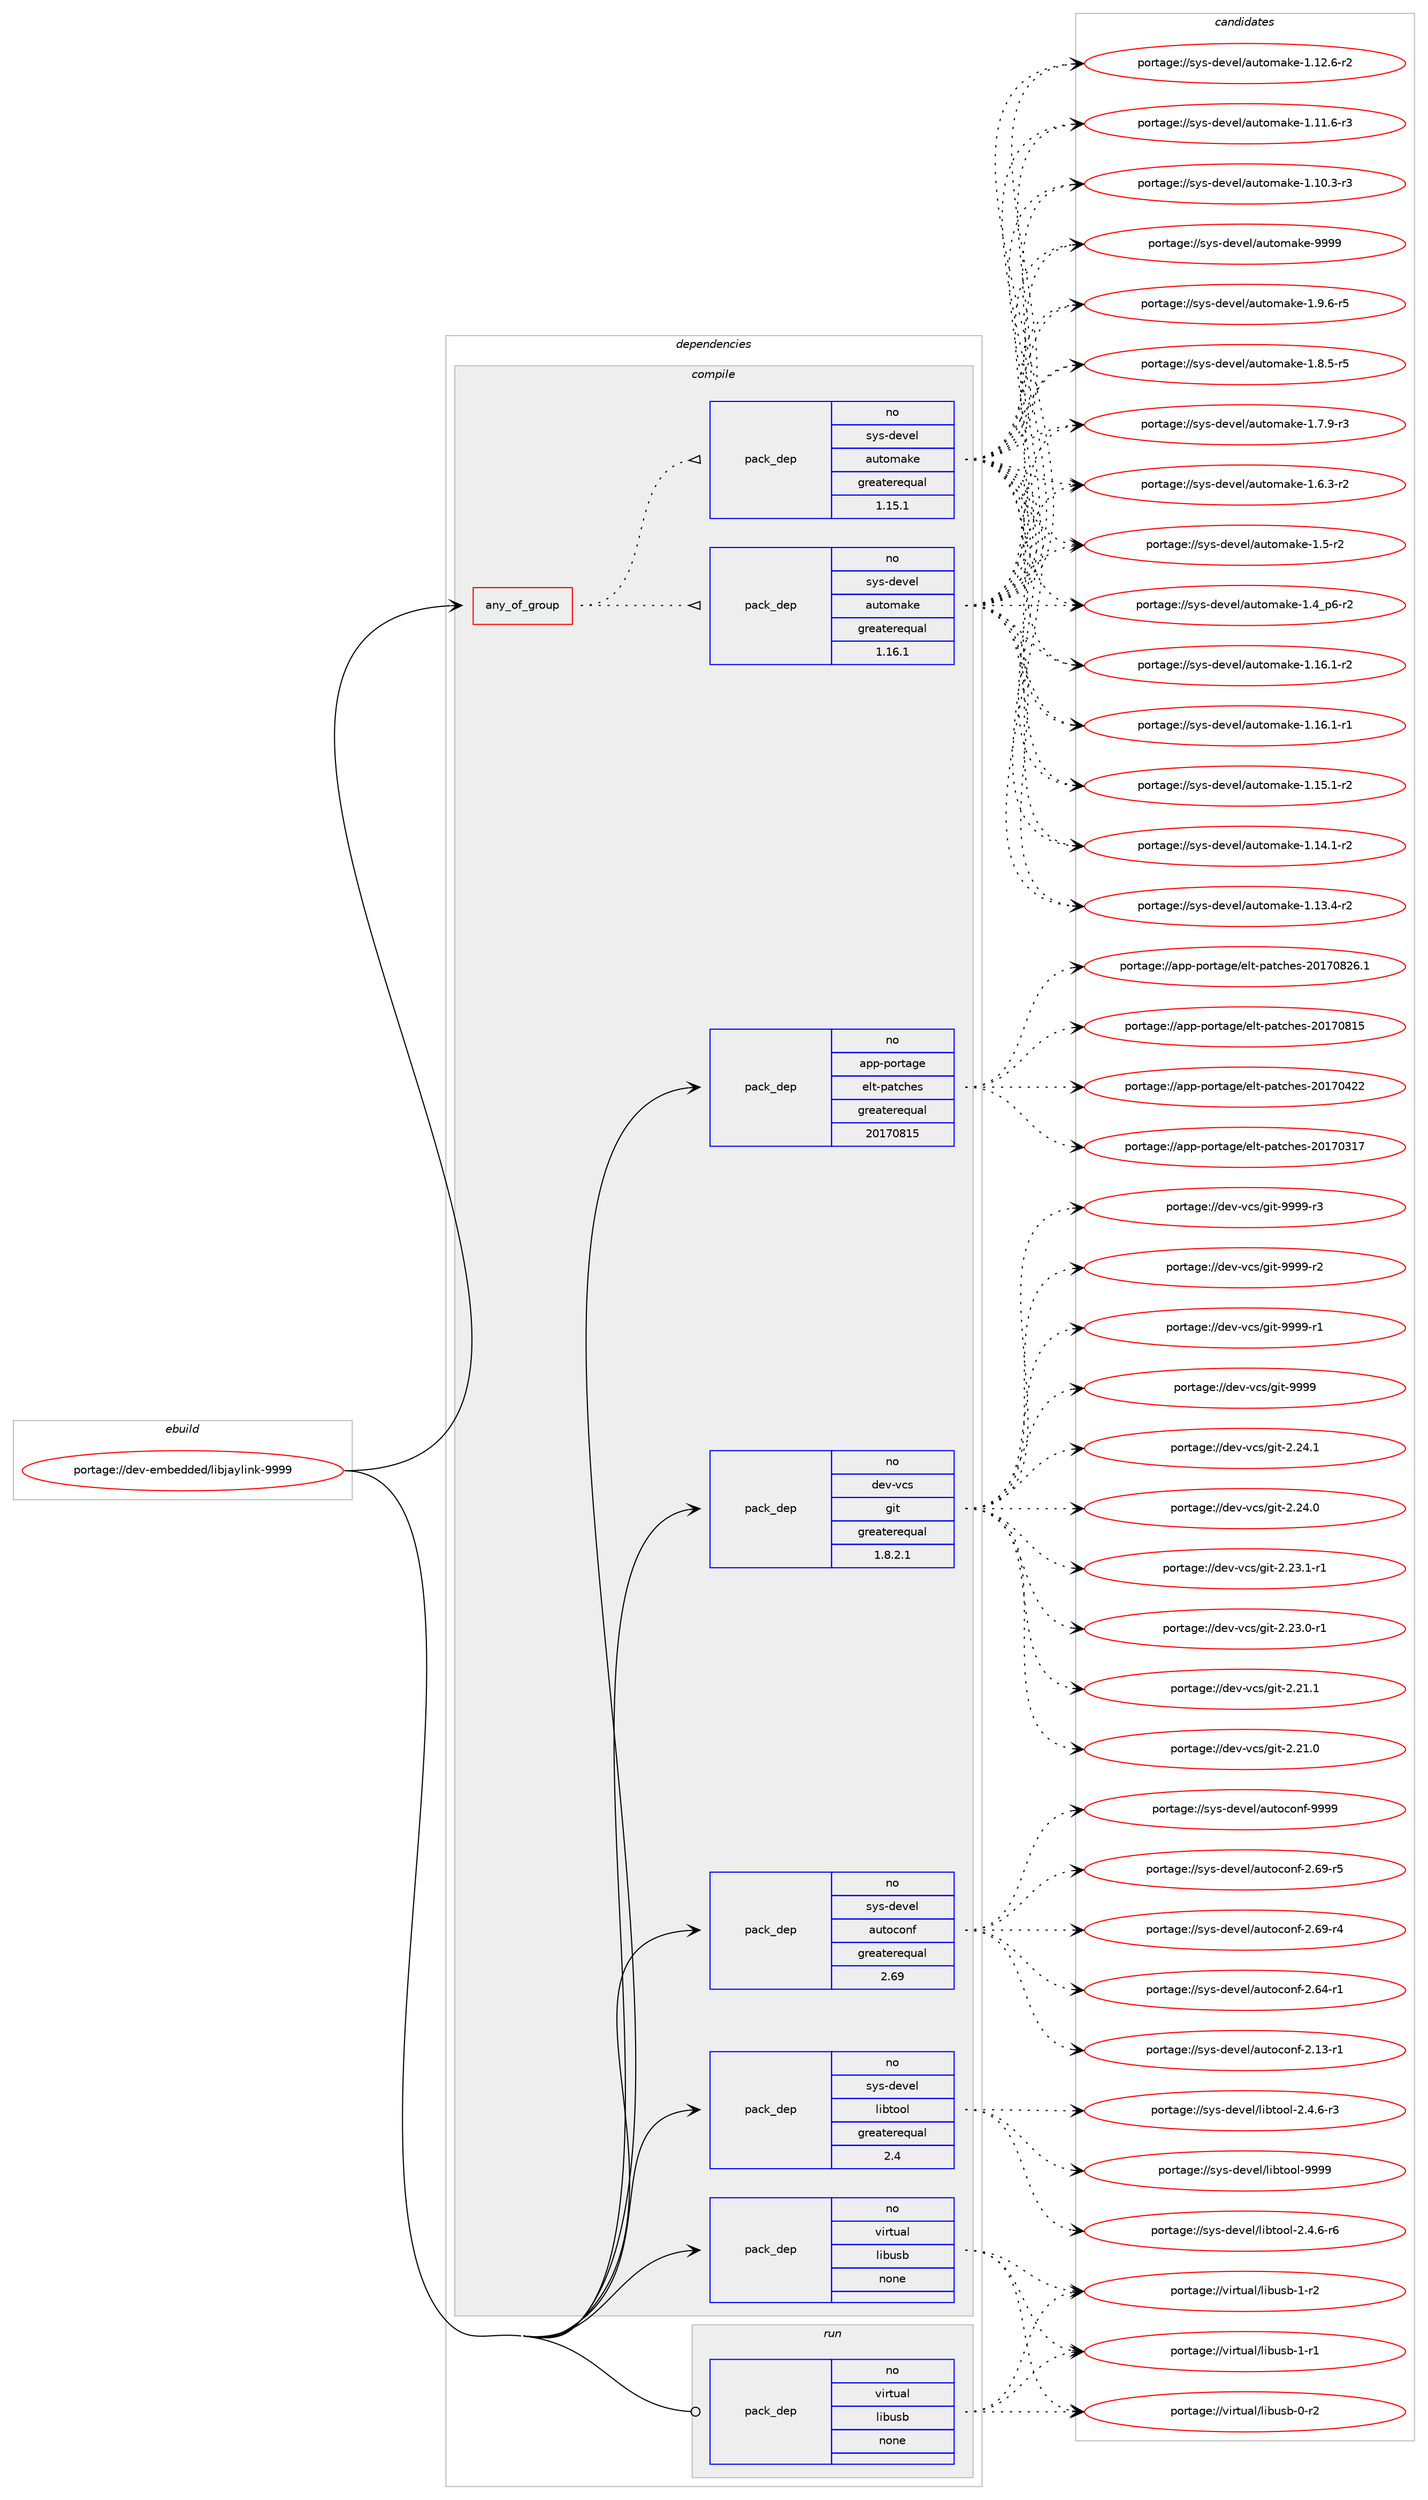 digraph prolog {

# *************
# Graph options
# *************

newrank=true;
concentrate=true;
compound=true;
graph [rankdir=LR,fontname=Helvetica,fontsize=10,ranksep=1.5];#, ranksep=2.5, nodesep=0.2];
edge  [arrowhead=vee];
node  [fontname=Helvetica,fontsize=10];

# **********
# The ebuild
# **********

subgraph cluster_leftcol {
color=gray;
label=<<i>ebuild</i>>;
id [label="portage://dev-embedded/libjaylink-9999", color=red, width=4, href="../dev-embedded/libjaylink-9999.svg"];
}

# ****************
# The dependencies
# ****************

subgraph cluster_midcol {
color=gray;
label=<<i>dependencies</i>>;
subgraph cluster_compile {
fillcolor="#eeeeee";
style=filled;
label=<<i>compile</i>>;
subgraph any6913 {
dependency575634 [label=<<TABLE BORDER="0" CELLBORDER="1" CELLSPACING="0" CELLPADDING="4"><TR><TD CELLPADDING="10">any_of_group</TD></TR></TABLE>>, shape=none, color=red];subgraph pack432801 {
dependency575635 [label=<<TABLE BORDER="0" CELLBORDER="1" CELLSPACING="0" CELLPADDING="4" WIDTH="220"><TR><TD ROWSPAN="6" CELLPADDING="30">pack_dep</TD></TR><TR><TD WIDTH="110">no</TD></TR><TR><TD>sys-devel</TD></TR><TR><TD>automake</TD></TR><TR><TD>greaterequal</TD></TR><TR><TD>1.16.1</TD></TR></TABLE>>, shape=none, color=blue];
}
dependency575634:e -> dependency575635:w [weight=20,style="dotted",arrowhead="oinv"];
subgraph pack432802 {
dependency575636 [label=<<TABLE BORDER="0" CELLBORDER="1" CELLSPACING="0" CELLPADDING="4" WIDTH="220"><TR><TD ROWSPAN="6" CELLPADDING="30">pack_dep</TD></TR><TR><TD WIDTH="110">no</TD></TR><TR><TD>sys-devel</TD></TR><TR><TD>automake</TD></TR><TR><TD>greaterequal</TD></TR><TR><TD>1.15.1</TD></TR></TABLE>>, shape=none, color=blue];
}
dependency575634:e -> dependency575636:w [weight=20,style="dotted",arrowhead="oinv"];
}
id:e -> dependency575634:w [weight=20,style="solid",arrowhead="vee"];
subgraph pack432803 {
dependency575637 [label=<<TABLE BORDER="0" CELLBORDER="1" CELLSPACING="0" CELLPADDING="4" WIDTH="220"><TR><TD ROWSPAN="6" CELLPADDING="30">pack_dep</TD></TR><TR><TD WIDTH="110">no</TD></TR><TR><TD>app-portage</TD></TR><TR><TD>elt-patches</TD></TR><TR><TD>greaterequal</TD></TR><TR><TD>20170815</TD></TR></TABLE>>, shape=none, color=blue];
}
id:e -> dependency575637:w [weight=20,style="solid",arrowhead="vee"];
subgraph pack432804 {
dependency575638 [label=<<TABLE BORDER="0" CELLBORDER="1" CELLSPACING="0" CELLPADDING="4" WIDTH="220"><TR><TD ROWSPAN="6" CELLPADDING="30">pack_dep</TD></TR><TR><TD WIDTH="110">no</TD></TR><TR><TD>dev-vcs</TD></TR><TR><TD>git</TD></TR><TR><TD>greaterequal</TD></TR><TR><TD>1.8.2.1</TD></TR></TABLE>>, shape=none, color=blue];
}
id:e -> dependency575638:w [weight=20,style="solid",arrowhead="vee"];
subgraph pack432805 {
dependency575639 [label=<<TABLE BORDER="0" CELLBORDER="1" CELLSPACING="0" CELLPADDING="4" WIDTH="220"><TR><TD ROWSPAN="6" CELLPADDING="30">pack_dep</TD></TR><TR><TD WIDTH="110">no</TD></TR><TR><TD>sys-devel</TD></TR><TR><TD>autoconf</TD></TR><TR><TD>greaterequal</TD></TR><TR><TD>2.69</TD></TR></TABLE>>, shape=none, color=blue];
}
id:e -> dependency575639:w [weight=20,style="solid",arrowhead="vee"];
subgraph pack432806 {
dependency575640 [label=<<TABLE BORDER="0" CELLBORDER="1" CELLSPACING="0" CELLPADDING="4" WIDTH="220"><TR><TD ROWSPAN="6" CELLPADDING="30">pack_dep</TD></TR><TR><TD WIDTH="110">no</TD></TR><TR><TD>sys-devel</TD></TR><TR><TD>libtool</TD></TR><TR><TD>greaterequal</TD></TR><TR><TD>2.4</TD></TR></TABLE>>, shape=none, color=blue];
}
id:e -> dependency575640:w [weight=20,style="solid",arrowhead="vee"];
subgraph pack432807 {
dependency575641 [label=<<TABLE BORDER="0" CELLBORDER="1" CELLSPACING="0" CELLPADDING="4" WIDTH="220"><TR><TD ROWSPAN="6" CELLPADDING="30">pack_dep</TD></TR><TR><TD WIDTH="110">no</TD></TR><TR><TD>virtual</TD></TR><TR><TD>libusb</TD></TR><TR><TD>none</TD></TR><TR><TD></TD></TR></TABLE>>, shape=none, color=blue];
}
id:e -> dependency575641:w [weight=20,style="solid",arrowhead="vee"];
}
subgraph cluster_compileandrun {
fillcolor="#eeeeee";
style=filled;
label=<<i>compile and run</i>>;
}
subgraph cluster_run {
fillcolor="#eeeeee";
style=filled;
label=<<i>run</i>>;
subgraph pack432808 {
dependency575642 [label=<<TABLE BORDER="0" CELLBORDER="1" CELLSPACING="0" CELLPADDING="4" WIDTH="220"><TR><TD ROWSPAN="6" CELLPADDING="30">pack_dep</TD></TR><TR><TD WIDTH="110">no</TD></TR><TR><TD>virtual</TD></TR><TR><TD>libusb</TD></TR><TR><TD>none</TD></TR><TR><TD></TD></TR></TABLE>>, shape=none, color=blue];
}
id:e -> dependency575642:w [weight=20,style="solid",arrowhead="odot"];
}
}

# **************
# The candidates
# **************

subgraph cluster_choices {
rank=same;
color=gray;
label=<<i>candidates</i>>;

subgraph choice432801 {
color=black;
nodesep=1;
choice115121115451001011181011084797117116111109971071014557575757 [label="portage://sys-devel/automake-9999", color=red, width=4,href="../sys-devel/automake-9999.svg"];
choice115121115451001011181011084797117116111109971071014549465746544511453 [label="portage://sys-devel/automake-1.9.6-r5", color=red, width=4,href="../sys-devel/automake-1.9.6-r5.svg"];
choice115121115451001011181011084797117116111109971071014549465646534511453 [label="portage://sys-devel/automake-1.8.5-r5", color=red, width=4,href="../sys-devel/automake-1.8.5-r5.svg"];
choice115121115451001011181011084797117116111109971071014549465546574511451 [label="portage://sys-devel/automake-1.7.9-r3", color=red, width=4,href="../sys-devel/automake-1.7.9-r3.svg"];
choice115121115451001011181011084797117116111109971071014549465446514511450 [label="portage://sys-devel/automake-1.6.3-r2", color=red, width=4,href="../sys-devel/automake-1.6.3-r2.svg"];
choice11512111545100101118101108479711711611110997107101454946534511450 [label="portage://sys-devel/automake-1.5-r2", color=red, width=4,href="../sys-devel/automake-1.5-r2.svg"];
choice115121115451001011181011084797117116111109971071014549465295112544511450 [label="portage://sys-devel/automake-1.4_p6-r2", color=red, width=4,href="../sys-devel/automake-1.4_p6-r2.svg"];
choice11512111545100101118101108479711711611110997107101454946495446494511450 [label="portage://sys-devel/automake-1.16.1-r2", color=red, width=4,href="../sys-devel/automake-1.16.1-r2.svg"];
choice11512111545100101118101108479711711611110997107101454946495446494511449 [label="portage://sys-devel/automake-1.16.1-r1", color=red, width=4,href="../sys-devel/automake-1.16.1-r1.svg"];
choice11512111545100101118101108479711711611110997107101454946495346494511450 [label="portage://sys-devel/automake-1.15.1-r2", color=red, width=4,href="../sys-devel/automake-1.15.1-r2.svg"];
choice11512111545100101118101108479711711611110997107101454946495246494511450 [label="portage://sys-devel/automake-1.14.1-r2", color=red, width=4,href="../sys-devel/automake-1.14.1-r2.svg"];
choice11512111545100101118101108479711711611110997107101454946495146524511450 [label="portage://sys-devel/automake-1.13.4-r2", color=red, width=4,href="../sys-devel/automake-1.13.4-r2.svg"];
choice11512111545100101118101108479711711611110997107101454946495046544511450 [label="portage://sys-devel/automake-1.12.6-r2", color=red, width=4,href="../sys-devel/automake-1.12.6-r2.svg"];
choice11512111545100101118101108479711711611110997107101454946494946544511451 [label="portage://sys-devel/automake-1.11.6-r3", color=red, width=4,href="../sys-devel/automake-1.11.6-r3.svg"];
choice11512111545100101118101108479711711611110997107101454946494846514511451 [label="portage://sys-devel/automake-1.10.3-r3", color=red, width=4,href="../sys-devel/automake-1.10.3-r3.svg"];
dependency575635:e -> choice115121115451001011181011084797117116111109971071014557575757:w [style=dotted,weight="100"];
dependency575635:e -> choice115121115451001011181011084797117116111109971071014549465746544511453:w [style=dotted,weight="100"];
dependency575635:e -> choice115121115451001011181011084797117116111109971071014549465646534511453:w [style=dotted,weight="100"];
dependency575635:e -> choice115121115451001011181011084797117116111109971071014549465546574511451:w [style=dotted,weight="100"];
dependency575635:e -> choice115121115451001011181011084797117116111109971071014549465446514511450:w [style=dotted,weight="100"];
dependency575635:e -> choice11512111545100101118101108479711711611110997107101454946534511450:w [style=dotted,weight="100"];
dependency575635:e -> choice115121115451001011181011084797117116111109971071014549465295112544511450:w [style=dotted,weight="100"];
dependency575635:e -> choice11512111545100101118101108479711711611110997107101454946495446494511450:w [style=dotted,weight="100"];
dependency575635:e -> choice11512111545100101118101108479711711611110997107101454946495446494511449:w [style=dotted,weight="100"];
dependency575635:e -> choice11512111545100101118101108479711711611110997107101454946495346494511450:w [style=dotted,weight="100"];
dependency575635:e -> choice11512111545100101118101108479711711611110997107101454946495246494511450:w [style=dotted,weight="100"];
dependency575635:e -> choice11512111545100101118101108479711711611110997107101454946495146524511450:w [style=dotted,weight="100"];
dependency575635:e -> choice11512111545100101118101108479711711611110997107101454946495046544511450:w [style=dotted,weight="100"];
dependency575635:e -> choice11512111545100101118101108479711711611110997107101454946494946544511451:w [style=dotted,weight="100"];
dependency575635:e -> choice11512111545100101118101108479711711611110997107101454946494846514511451:w [style=dotted,weight="100"];
}
subgraph choice432802 {
color=black;
nodesep=1;
choice115121115451001011181011084797117116111109971071014557575757 [label="portage://sys-devel/automake-9999", color=red, width=4,href="../sys-devel/automake-9999.svg"];
choice115121115451001011181011084797117116111109971071014549465746544511453 [label="portage://sys-devel/automake-1.9.6-r5", color=red, width=4,href="../sys-devel/automake-1.9.6-r5.svg"];
choice115121115451001011181011084797117116111109971071014549465646534511453 [label="portage://sys-devel/automake-1.8.5-r5", color=red, width=4,href="../sys-devel/automake-1.8.5-r5.svg"];
choice115121115451001011181011084797117116111109971071014549465546574511451 [label="portage://sys-devel/automake-1.7.9-r3", color=red, width=4,href="../sys-devel/automake-1.7.9-r3.svg"];
choice115121115451001011181011084797117116111109971071014549465446514511450 [label="portage://sys-devel/automake-1.6.3-r2", color=red, width=4,href="../sys-devel/automake-1.6.3-r2.svg"];
choice11512111545100101118101108479711711611110997107101454946534511450 [label="portage://sys-devel/automake-1.5-r2", color=red, width=4,href="../sys-devel/automake-1.5-r2.svg"];
choice115121115451001011181011084797117116111109971071014549465295112544511450 [label="portage://sys-devel/automake-1.4_p6-r2", color=red, width=4,href="../sys-devel/automake-1.4_p6-r2.svg"];
choice11512111545100101118101108479711711611110997107101454946495446494511450 [label="portage://sys-devel/automake-1.16.1-r2", color=red, width=4,href="../sys-devel/automake-1.16.1-r2.svg"];
choice11512111545100101118101108479711711611110997107101454946495446494511449 [label="portage://sys-devel/automake-1.16.1-r1", color=red, width=4,href="../sys-devel/automake-1.16.1-r1.svg"];
choice11512111545100101118101108479711711611110997107101454946495346494511450 [label="portage://sys-devel/automake-1.15.1-r2", color=red, width=4,href="../sys-devel/automake-1.15.1-r2.svg"];
choice11512111545100101118101108479711711611110997107101454946495246494511450 [label="portage://sys-devel/automake-1.14.1-r2", color=red, width=4,href="../sys-devel/automake-1.14.1-r2.svg"];
choice11512111545100101118101108479711711611110997107101454946495146524511450 [label="portage://sys-devel/automake-1.13.4-r2", color=red, width=4,href="../sys-devel/automake-1.13.4-r2.svg"];
choice11512111545100101118101108479711711611110997107101454946495046544511450 [label="portage://sys-devel/automake-1.12.6-r2", color=red, width=4,href="../sys-devel/automake-1.12.6-r2.svg"];
choice11512111545100101118101108479711711611110997107101454946494946544511451 [label="portage://sys-devel/automake-1.11.6-r3", color=red, width=4,href="../sys-devel/automake-1.11.6-r3.svg"];
choice11512111545100101118101108479711711611110997107101454946494846514511451 [label="portage://sys-devel/automake-1.10.3-r3", color=red, width=4,href="../sys-devel/automake-1.10.3-r3.svg"];
dependency575636:e -> choice115121115451001011181011084797117116111109971071014557575757:w [style=dotted,weight="100"];
dependency575636:e -> choice115121115451001011181011084797117116111109971071014549465746544511453:w [style=dotted,weight="100"];
dependency575636:e -> choice115121115451001011181011084797117116111109971071014549465646534511453:w [style=dotted,weight="100"];
dependency575636:e -> choice115121115451001011181011084797117116111109971071014549465546574511451:w [style=dotted,weight="100"];
dependency575636:e -> choice115121115451001011181011084797117116111109971071014549465446514511450:w [style=dotted,weight="100"];
dependency575636:e -> choice11512111545100101118101108479711711611110997107101454946534511450:w [style=dotted,weight="100"];
dependency575636:e -> choice115121115451001011181011084797117116111109971071014549465295112544511450:w [style=dotted,weight="100"];
dependency575636:e -> choice11512111545100101118101108479711711611110997107101454946495446494511450:w [style=dotted,weight="100"];
dependency575636:e -> choice11512111545100101118101108479711711611110997107101454946495446494511449:w [style=dotted,weight="100"];
dependency575636:e -> choice11512111545100101118101108479711711611110997107101454946495346494511450:w [style=dotted,weight="100"];
dependency575636:e -> choice11512111545100101118101108479711711611110997107101454946495246494511450:w [style=dotted,weight="100"];
dependency575636:e -> choice11512111545100101118101108479711711611110997107101454946495146524511450:w [style=dotted,weight="100"];
dependency575636:e -> choice11512111545100101118101108479711711611110997107101454946495046544511450:w [style=dotted,weight="100"];
dependency575636:e -> choice11512111545100101118101108479711711611110997107101454946494946544511451:w [style=dotted,weight="100"];
dependency575636:e -> choice11512111545100101118101108479711711611110997107101454946494846514511451:w [style=dotted,weight="100"];
}
subgraph choice432803 {
color=black;
nodesep=1;
choice971121124511211111411697103101471011081164511297116991041011154550484955485650544649 [label="portage://app-portage/elt-patches-20170826.1", color=red, width=4,href="../app-portage/elt-patches-20170826.1.svg"];
choice97112112451121111141169710310147101108116451129711699104101115455048495548564953 [label="portage://app-portage/elt-patches-20170815", color=red, width=4,href="../app-portage/elt-patches-20170815.svg"];
choice97112112451121111141169710310147101108116451129711699104101115455048495548525050 [label="portage://app-portage/elt-patches-20170422", color=red, width=4,href="../app-portage/elt-patches-20170422.svg"];
choice97112112451121111141169710310147101108116451129711699104101115455048495548514955 [label="portage://app-portage/elt-patches-20170317", color=red, width=4,href="../app-portage/elt-patches-20170317.svg"];
dependency575637:e -> choice971121124511211111411697103101471011081164511297116991041011154550484955485650544649:w [style=dotted,weight="100"];
dependency575637:e -> choice97112112451121111141169710310147101108116451129711699104101115455048495548564953:w [style=dotted,weight="100"];
dependency575637:e -> choice97112112451121111141169710310147101108116451129711699104101115455048495548525050:w [style=dotted,weight="100"];
dependency575637:e -> choice97112112451121111141169710310147101108116451129711699104101115455048495548514955:w [style=dotted,weight="100"];
}
subgraph choice432804 {
color=black;
nodesep=1;
choice10010111845118991154710310511645575757574511451 [label="portage://dev-vcs/git-9999-r3", color=red, width=4,href="../dev-vcs/git-9999-r3.svg"];
choice10010111845118991154710310511645575757574511450 [label="portage://dev-vcs/git-9999-r2", color=red, width=4,href="../dev-vcs/git-9999-r2.svg"];
choice10010111845118991154710310511645575757574511449 [label="portage://dev-vcs/git-9999-r1", color=red, width=4,href="../dev-vcs/git-9999-r1.svg"];
choice1001011184511899115471031051164557575757 [label="portage://dev-vcs/git-9999", color=red, width=4,href="../dev-vcs/git-9999.svg"];
choice10010111845118991154710310511645504650524649 [label="portage://dev-vcs/git-2.24.1", color=red, width=4,href="../dev-vcs/git-2.24.1.svg"];
choice10010111845118991154710310511645504650524648 [label="portage://dev-vcs/git-2.24.0", color=red, width=4,href="../dev-vcs/git-2.24.0.svg"];
choice100101118451189911547103105116455046505146494511449 [label="portage://dev-vcs/git-2.23.1-r1", color=red, width=4,href="../dev-vcs/git-2.23.1-r1.svg"];
choice100101118451189911547103105116455046505146484511449 [label="portage://dev-vcs/git-2.23.0-r1", color=red, width=4,href="../dev-vcs/git-2.23.0-r1.svg"];
choice10010111845118991154710310511645504650494649 [label="portage://dev-vcs/git-2.21.1", color=red, width=4,href="../dev-vcs/git-2.21.1.svg"];
choice10010111845118991154710310511645504650494648 [label="portage://dev-vcs/git-2.21.0", color=red, width=4,href="../dev-vcs/git-2.21.0.svg"];
dependency575638:e -> choice10010111845118991154710310511645575757574511451:w [style=dotted,weight="100"];
dependency575638:e -> choice10010111845118991154710310511645575757574511450:w [style=dotted,weight="100"];
dependency575638:e -> choice10010111845118991154710310511645575757574511449:w [style=dotted,weight="100"];
dependency575638:e -> choice1001011184511899115471031051164557575757:w [style=dotted,weight="100"];
dependency575638:e -> choice10010111845118991154710310511645504650524649:w [style=dotted,weight="100"];
dependency575638:e -> choice10010111845118991154710310511645504650524648:w [style=dotted,weight="100"];
dependency575638:e -> choice100101118451189911547103105116455046505146494511449:w [style=dotted,weight="100"];
dependency575638:e -> choice100101118451189911547103105116455046505146484511449:w [style=dotted,weight="100"];
dependency575638:e -> choice10010111845118991154710310511645504650494649:w [style=dotted,weight="100"];
dependency575638:e -> choice10010111845118991154710310511645504650494648:w [style=dotted,weight="100"];
}
subgraph choice432805 {
color=black;
nodesep=1;
choice115121115451001011181011084797117116111991111101024557575757 [label="portage://sys-devel/autoconf-9999", color=red, width=4,href="../sys-devel/autoconf-9999.svg"];
choice1151211154510010111810110847971171161119911111010245504654574511453 [label="portage://sys-devel/autoconf-2.69-r5", color=red, width=4,href="../sys-devel/autoconf-2.69-r5.svg"];
choice1151211154510010111810110847971171161119911111010245504654574511452 [label="portage://sys-devel/autoconf-2.69-r4", color=red, width=4,href="../sys-devel/autoconf-2.69-r4.svg"];
choice1151211154510010111810110847971171161119911111010245504654524511449 [label="portage://sys-devel/autoconf-2.64-r1", color=red, width=4,href="../sys-devel/autoconf-2.64-r1.svg"];
choice1151211154510010111810110847971171161119911111010245504649514511449 [label="portage://sys-devel/autoconf-2.13-r1", color=red, width=4,href="../sys-devel/autoconf-2.13-r1.svg"];
dependency575639:e -> choice115121115451001011181011084797117116111991111101024557575757:w [style=dotted,weight="100"];
dependency575639:e -> choice1151211154510010111810110847971171161119911111010245504654574511453:w [style=dotted,weight="100"];
dependency575639:e -> choice1151211154510010111810110847971171161119911111010245504654574511452:w [style=dotted,weight="100"];
dependency575639:e -> choice1151211154510010111810110847971171161119911111010245504654524511449:w [style=dotted,weight="100"];
dependency575639:e -> choice1151211154510010111810110847971171161119911111010245504649514511449:w [style=dotted,weight="100"];
}
subgraph choice432806 {
color=black;
nodesep=1;
choice1151211154510010111810110847108105981161111111084557575757 [label="portage://sys-devel/libtool-9999", color=red, width=4,href="../sys-devel/libtool-9999.svg"];
choice1151211154510010111810110847108105981161111111084550465246544511454 [label="portage://sys-devel/libtool-2.4.6-r6", color=red, width=4,href="../sys-devel/libtool-2.4.6-r6.svg"];
choice1151211154510010111810110847108105981161111111084550465246544511451 [label="portage://sys-devel/libtool-2.4.6-r3", color=red, width=4,href="../sys-devel/libtool-2.4.6-r3.svg"];
dependency575640:e -> choice1151211154510010111810110847108105981161111111084557575757:w [style=dotted,weight="100"];
dependency575640:e -> choice1151211154510010111810110847108105981161111111084550465246544511454:w [style=dotted,weight="100"];
dependency575640:e -> choice1151211154510010111810110847108105981161111111084550465246544511451:w [style=dotted,weight="100"];
}
subgraph choice432807 {
color=black;
nodesep=1;
choice1181051141161179710847108105981171159845494511450 [label="portage://virtual/libusb-1-r2", color=red, width=4,href="../virtual/libusb-1-r2.svg"];
choice1181051141161179710847108105981171159845494511449 [label="portage://virtual/libusb-1-r1", color=red, width=4,href="../virtual/libusb-1-r1.svg"];
choice1181051141161179710847108105981171159845484511450 [label="portage://virtual/libusb-0-r2", color=red, width=4,href="../virtual/libusb-0-r2.svg"];
dependency575641:e -> choice1181051141161179710847108105981171159845494511450:w [style=dotted,weight="100"];
dependency575641:e -> choice1181051141161179710847108105981171159845494511449:w [style=dotted,weight="100"];
dependency575641:e -> choice1181051141161179710847108105981171159845484511450:w [style=dotted,weight="100"];
}
subgraph choice432808 {
color=black;
nodesep=1;
choice1181051141161179710847108105981171159845494511450 [label="portage://virtual/libusb-1-r2", color=red, width=4,href="../virtual/libusb-1-r2.svg"];
choice1181051141161179710847108105981171159845494511449 [label="portage://virtual/libusb-1-r1", color=red, width=4,href="../virtual/libusb-1-r1.svg"];
choice1181051141161179710847108105981171159845484511450 [label="portage://virtual/libusb-0-r2", color=red, width=4,href="../virtual/libusb-0-r2.svg"];
dependency575642:e -> choice1181051141161179710847108105981171159845494511450:w [style=dotted,weight="100"];
dependency575642:e -> choice1181051141161179710847108105981171159845494511449:w [style=dotted,weight="100"];
dependency575642:e -> choice1181051141161179710847108105981171159845484511450:w [style=dotted,weight="100"];
}
}

}
